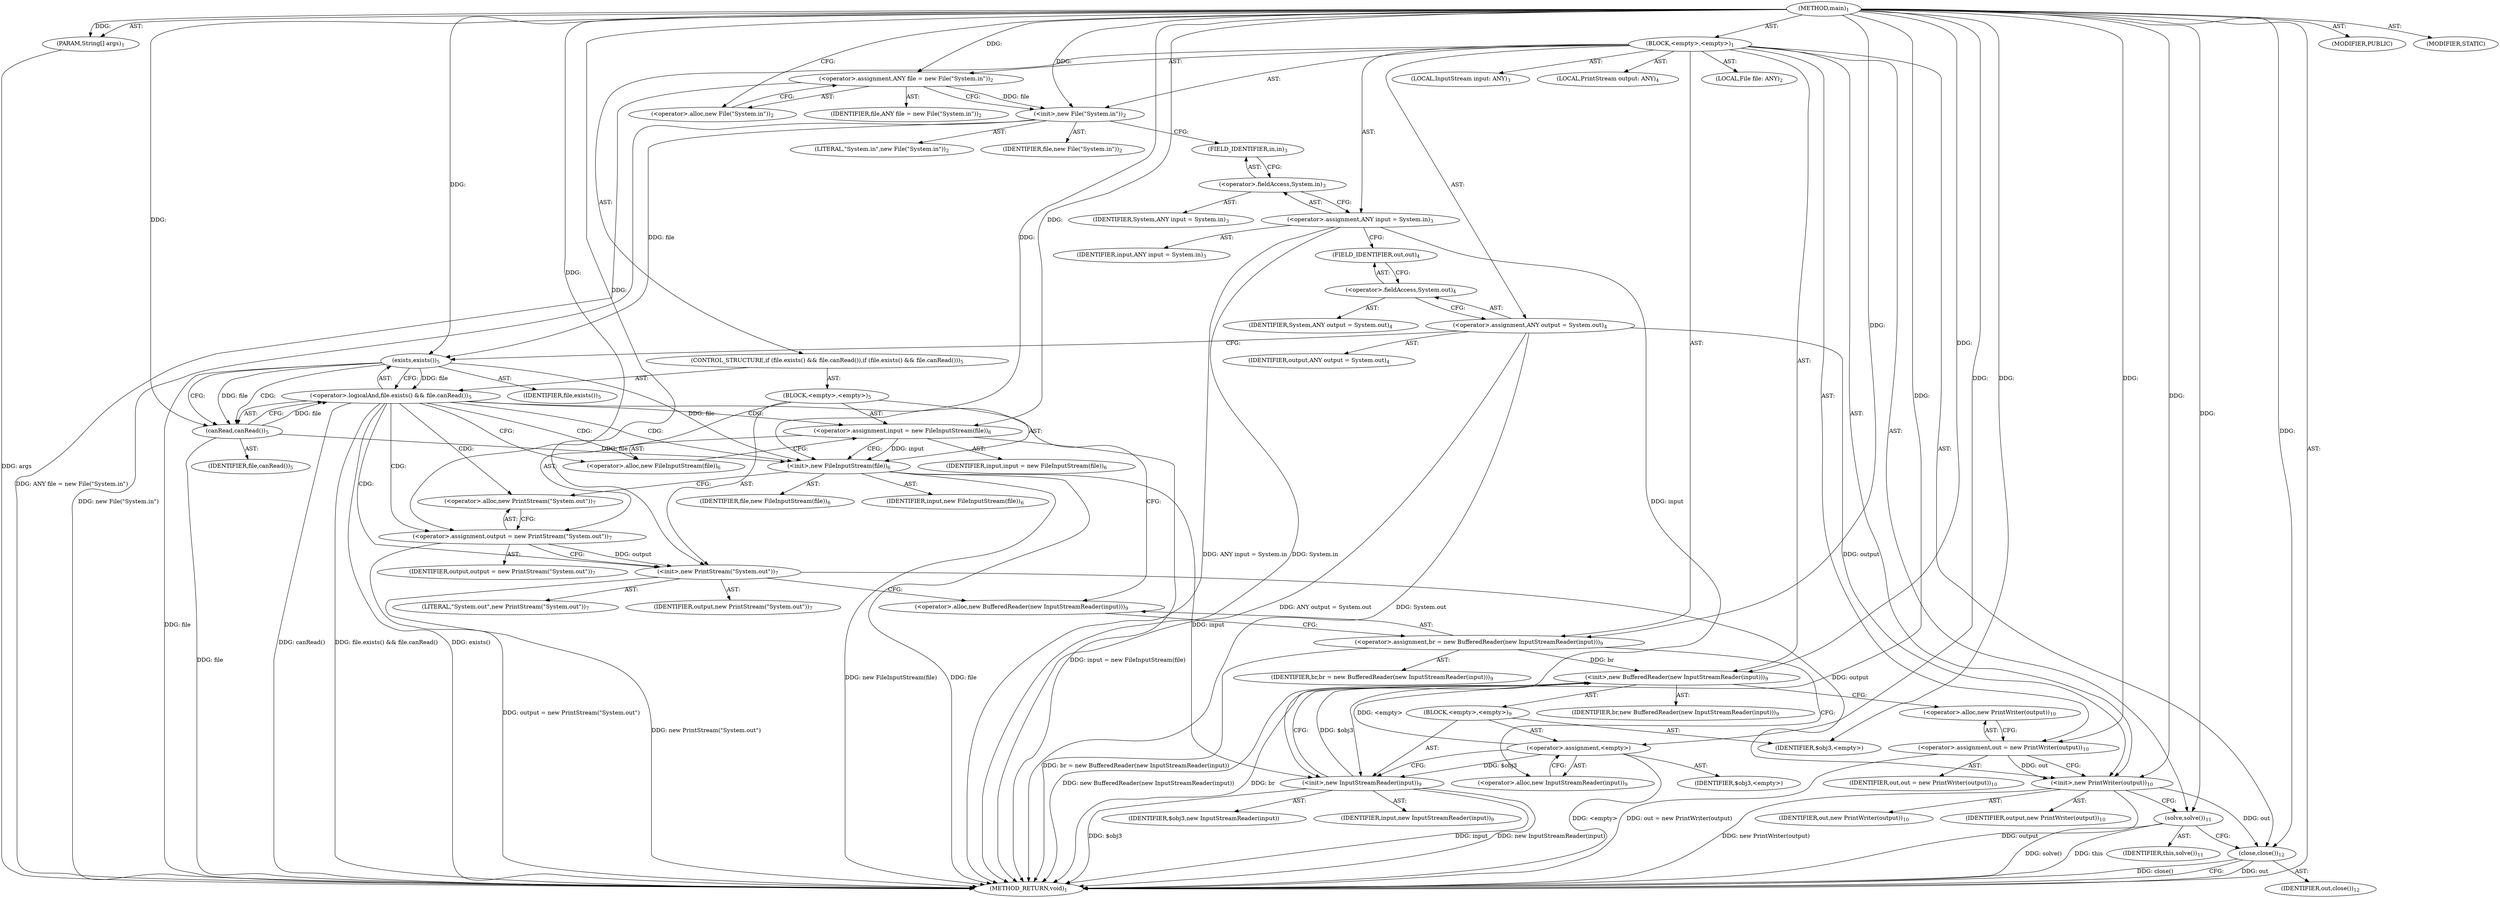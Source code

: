 digraph "main" {  
"23" [label = <(METHOD,main)<SUB>1</SUB>> ]
"24" [label = <(PARAM,String[] args)<SUB>1</SUB>> ]
"25" [label = <(BLOCK,&lt;empty&gt;,&lt;empty&gt;)<SUB>1</SUB>> ]
"4" [label = <(LOCAL,File file: ANY)<SUB>2</SUB>> ]
"26" [label = <(&lt;operator&gt;.assignment,ANY file = new File(&quot;System.in&quot;))<SUB>2</SUB>> ]
"27" [label = <(IDENTIFIER,file,ANY file = new File(&quot;System.in&quot;))<SUB>2</SUB>> ]
"28" [label = <(&lt;operator&gt;.alloc,new File(&quot;System.in&quot;))<SUB>2</SUB>> ]
"29" [label = <(&lt;init&gt;,new File(&quot;System.in&quot;))<SUB>2</SUB>> ]
"3" [label = <(IDENTIFIER,file,new File(&quot;System.in&quot;))<SUB>2</SUB>> ]
"30" [label = <(LITERAL,&quot;System.in&quot;,new File(&quot;System.in&quot;))<SUB>2</SUB>> ]
"6" [label = <(LOCAL,InputStream input: ANY)<SUB>3</SUB>> ]
"31" [label = <(&lt;operator&gt;.assignment,ANY input = System.in)<SUB>3</SUB>> ]
"32" [label = <(IDENTIFIER,input,ANY input = System.in)<SUB>3</SUB>> ]
"33" [label = <(&lt;operator&gt;.fieldAccess,System.in)<SUB>3</SUB>> ]
"34" [label = <(IDENTIFIER,System,ANY input = System.in)<SUB>3</SUB>> ]
"35" [label = <(FIELD_IDENTIFIER,in,in)<SUB>3</SUB>> ]
"8" [label = <(LOCAL,PrintStream output: ANY)<SUB>4</SUB>> ]
"36" [label = <(&lt;operator&gt;.assignment,ANY output = System.out)<SUB>4</SUB>> ]
"37" [label = <(IDENTIFIER,output,ANY output = System.out)<SUB>4</SUB>> ]
"38" [label = <(&lt;operator&gt;.fieldAccess,System.out)<SUB>4</SUB>> ]
"39" [label = <(IDENTIFIER,System,ANY output = System.out)<SUB>4</SUB>> ]
"40" [label = <(FIELD_IDENTIFIER,out,out)<SUB>4</SUB>> ]
"41" [label = <(CONTROL_STRUCTURE,if (file.exists() &amp;&amp; file.canRead()),if (file.exists() &amp;&amp; file.canRead()))<SUB>5</SUB>> ]
"42" [label = <(&lt;operator&gt;.logicalAnd,file.exists() &amp;&amp; file.canRead())<SUB>5</SUB>> ]
"43" [label = <(exists,exists())<SUB>5</SUB>> ]
"44" [label = <(IDENTIFIER,file,exists())<SUB>5</SUB>> ]
"45" [label = <(canRead,canRead())<SUB>5</SUB>> ]
"46" [label = <(IDENTIFIER,file,canRead())<SUB>5</SUB>> ]
"47" [label = <(BLOCK,&lt;empty&gt;,&lt;empty&gt;)<SUB>5</SUB>> ]
"48" [label = <(&lt;operator&gt;.assignment,input = new FileInputStream(file))<SUB>6</SUB>> ]
"49" [label = <(IDENTIFIER,input,input = new FileInputStream(file))<SUB>6</SUB>> ]
"50" [label = <(&lt;operator&gt;.alloc,new FileInputStream(file))<SUB>6</SUB>> ]
"51" [label = <(&lt;init&gt;,new FileInputStream(file))<SUB>6</SUB>> ]
"5" [label = <(IDENTIFIER,input,new FileInputStream(file))<SUB>6</SUB>> ]
"52" [label = <(IDENTIFIER,file,new FileInputStream(file))<SUB>6</SUB>> ]
"53" [label = <(&lt;operator&gt;.assignment,output = new PrintStream(&quot;System.out&quot;))<SUB>7</SUB>> ]
"54" [label = <(IDENTIFIER,output,output = new PrintStream(&quot;System.out&quot;))<SUB>7</SUB>> ]
"55" [label = <(&lt;operator&gt;.alloc,new PrintStream(&quot;System.out&quot;))<SUB>7</SUB>> ]
"56" [label = <(&lt;init&gt;,new PrintStream(&quot;System.out&quot;))<SUB>7</SUB>> ]
"7" [label = <(IDENTIFIER,output,new PrintStream(&quot;System.out&quot;))<SUB>7</SUB>> ]
"57" [label = <(LITERAL,&quot;System.out&quot;,new PrintStream(&quot;System.out&quot;))<SUB>7</SUB>> ]
"58" [label = <(&lt;operator&gt;.assignment,br = new BufferedReader(new InputStreamReader(input)))<SUB>9</SUB>> ]
"59" [label = <(IDENTIFIER,br,br = new BufferedReader(new InputStreamReader(input)))<SUB>9</SUB>> ]
"60" [label = <(&lt;operator&gt;.alloc,new BufferedReader(new InputStreamReader(input)))<SUB>9</SUB>> ]
"61" [label = <(&lt;init&gt;,new BufferedReader(new InputStreamReader(input)))<SUB>9</SUB>> ]
"62" [label = <(IDENTIFIER,br,new BufferedReader(new InputStreamReader(input)))<SUB>9</SUB>> ]
"63" [label = <(BLOCK,&lt;empty&gt;,&lt;empty&gt;)<SUB>9</SUB>> ]
"64" [label = <(&lt;operator&gt;.assignment,&lt;empty&gt;)> ]
"65" [label = <(IDENTIFIER,$obj3,&lt;empty&gt;)> ]
"66" [label = <(&lt;operator&gt;.alloc,new InputStreamReader(input))<SUB>9</SUB>> ]
"67" [label = <(&lt;init&gt;,new InputStreamReader(input))<SUB>9</SUB>> ]
"68" [label = <(IDENTIFIER,$obj3,new InputStreamReader(input))> ]
"69" [label = <(IDENTIFIER,input,new InputStreamReader(input))<SUB>9</SUB>> ]
"70" [label = <(IDENTIFIER,$obj3,&lt;empty&gt;)> ]
"71" [label = <(&lt;operator&gt;.assignment,out = new PrintWriter(output))<SUB>10</SUB>> ]
"72" [label = <(IDENTIFIER,out,out = new PrintWriter(output))<SUB>10</SUB>> ]
"73" [label = <(&lt;operator&gt;.alloc,new PrintWriter(output))<SUB>10</SUB>> ]
"74" [label = <(&lt;init&gt;,new PrintWriter(output))<SUB>10</SUB>> ]
"75" [label = <(IDENTIFIER,out,new PrintWriter(output))<SUB>10</SUB>> ]
"76" [label = <(IDENTIFIER,output,new PrintWriter(output))<SUB>10</SUB>> ]
"77" [label = <(solve,solve())<SUB>11</SUB>> ]
"78" [label = <(IDENTIFIER,this,solve())<SUB>11</SUB>> ]
"79" [label = <(close,close())<SUB>12</SUB>> ]
"80" [label = <(IDENTIFIER,out,close())<SUB>12</SUB>> ]
"81" [label = <(MODIFIER,PUBLIC)> ]
"82" [label = <(MODIFIER,STATIC)> ]
"83" [label = <(METHOD_RETURN,void)<SUB>1</SUB>> ]
  "23" -> "24"  [ label = "AST: "] 
  "23" -> "25"  [ label = "AST: "] 
  "23" -> "81"  [ label = "AST: "] 
  "23" -> "82"  [ label = "AST: "] 
  "23" -> "83"  [ label = "AST: "] 
  "25" -> "4"  [ label = "AST: "] 
  "25" -> "26"  [ label = "AST: "] 
  "25" -> "29"  [ label = "AST: "] 
  "25" -> "6"  [ label = "AST: "] 
  "25" -> "31"  [ label = "AST: "] 
  "25" -> "8"  [ label = "AST: "] 
  "25" -> "36"  [ label = "AST: "] 
  "25" -> "41"  [ label = "AST: "] 
  "25" -> "58"  [ label = "AST: "] 
  "25" -> "61"  [ label = "AST: "] 
  "25" -> "71"  [ label = "AST: "] 
  "25" -> "74"  [ label = "AST: "] 
  "25" -> "77"  [ label = "AST: "] 
  "25" -> "79"  [ label = "AST: "] 
  "26" -> "27"  [ label = "AST: "] 
  "26" -> "28"  [ label = "AST: "] 
  "29" -> "3"  [ label = "AST: "] 
  "29" -> "30"  [ label = "AST: "] 
  "31" -> "32"  [ label = "AST: "] 
  "31" -> "33"  [ label = "AST: "] 
  "33" -> "34"  [ label = "AST: "] 
  "33" -> "35"  [ label = "AST: "] 
  "36" -> "37"  [ label = "AST: "] 
  "36" -> "38"  [ label = "AST: "] 
  "38" -> "39"  [ label = "AST: "] 
  "38" -> "40"  [ label = "AST: "] 
  "41" -> "42"  [ label = "AST: "] 
  "41" -> "47"  [ label = "AST: "] 
  "42" -> "43"  [ label = "AST: "] 
  "42" -> "45"  [ label = "AST: "] 
  "43" -> "44"  [ label = "AST: "] 
  "45" -> "46"  [ label = "AST: "] 
  "47" -> "48"  [ label = "AST: "] 
  "47" -> "51"  [ label = "AST: "] 
  "47" -> "53"  [ label = "AST: "] 
  "47" -> "56"  [ label = "AST: "] 
  "48" -> "49"  [ label = "AST: "] 
  "48" -> "50"  [ label = "AST: "] 
  "51" -> "5"  [ label = "AST: "] 
  "51" -> "52"  [ label = "AST: "] 
  "53" -> "54"  [ label = "AST: "] 
  "53" -> "55"  [ label = "AST: "] 
  "56" -> "7"  [ label = "AST: "] 
  "56" -> "57"  [ label = "AST: "] 
  "58" -> "59"  [ label = "AST: "] 
  "58" -> "60"  [ label = "AST: "] 
  "61" -> "62"  [ label = "AST: "] 
  "61" -> "63"  [ label = "AST: "] 
  "63" -> "64"  [ label = "AST: "] 
  "63" -> "67"  [ label = "AST: "] 
  "63" -> "70"  [ label = "AST: "] 
  "64" -> "65"  [ label = "AST: "] 
  "64" -> "66"  [ label = "AST: "] 
  "67" -> "68"  [ label = "AST: "] 
  "67" -> "69"  [ label = "AST: "] 
  "71" -> "72"  [ label = "AST: "] 
  "71" -> "73"  [ label = "AST: "] 
  "74" -> "75"  [ label = "AST: "] 
  "74" -> "76"  [ label = "AST: "] 
  "77" -> "78"  [ label = "AST: "] 
  "79" -> "80"  [ label = "AST: "] 
  "26" -> "29"  [ label = "CFG: "] 
  "29" -> "35"  [ label = "CFG: "] 
  "31" -> "40"  [ label = "CFG: "] 
  "36" -> "43"  [ label = "CFG: "] 
  "58" -> "66"  [ label = "CFG: "] 
  "61" -> "73"  [ label = "CFG: "] 
  "71" -> "74"  [ label = "CFG: "] 
  "74" -> "77"  [ label = "CFG: "] 
  "77" -> "79"  [ label = "CFG: "] 
  "79" -> "83"  [ label = "CFG: "] 
  "28" -> "26"  [ label = "CFG: "] 
  "33" -> "31"  [ label = "CFG: "] 
  "38" -> "36"  [ label = "CFG: "] 
  "42" -> "50"  [ label = "CFG: "] 
  "42" -> "60"  [ label = "CFG: "] 
  "60" -> "58"  [ label = "CFG: "] 
  "73" -> "71"  [ label = "CFG: "] 
  "35" -> "33"  [ label = "CFG: "] 
  "40" -> "38"  [ label = "CFG: "] 
  "43" -> "42"  [ label = "CFG: "] 
  "43" -> "45"  [ label = "CFG: "] 
  "45" -> "42"  [ label = "CFG: "] 
  "48" -> "51"  [ label = "CFG: "] 
  "51" -> "55"  [ label = "CFG: "] 
  "53" -> "56"  [ label = "CFG: "] 
  "56" -> "60"  [ label = "CFG: "] 
  "64" -> "67"  [ label = "CFG: "] 
  "67" -> "61"  [ label = "CFG: "] 
  "50" -> "48"  [ label = "CFG: "] 
  "55" -> "53"  [ label = "CFG: "] 
  "66" -> "64"  [ label = "CFG: "] 
  "23" -> "28"  [ label = "CFG: "] 
  "24" -> "83"  [ label = "DDG: args"] 
  "26" -> "83"  [ label = "DDG: ANY file = new File(&quot;System.in&quot;)"] 
  "29" -> "83"  [ label = "DDG: new File(&quot;System.in&quot;)"] 
  "31" -> "83"  [ label = "DDG: System.in"] 
  "31" -> "83"  [ label = "DDG: ANY input = System.in"] 
  "36" -> "83"  [ label = "DDG: System.out"] 
  "36" -> "83"  [ label = "DDG: ANY output = System.out"] 
  "43" -> "83"  [ label = "DDG: file"] 
  "42" -> "83"  [ label = "DDG: exists()"] 
  "45" -> "83"  [ label = "DDG: file"] 
  "42" -> "83"  [ label = "DDG: canRead()"] 
  "42" -> "83"  [ label = "DDG: file.exists() &amp;&amp; file.canRead()"] 
  "48" -> "83"  [ label = "DDG: input = new FileInputStream(file)"] 
  "51" -> "83"  [ label = "DDG: file"] 
  "51" -> "83"  [ label = "DDG: new FileInputStream(file)"] 
  "53" -> "83"  [ label = "DDG: output = new PrintStream(&quot;System.out&quot;)"] 
  "56" -> "83"  [ label = "DDG: new PrintStream(&quot;System.out&quot;)"] 
  "58" -> "83"  [ label = "DDG: br = new BufferedReader(new InputStreamReader(input))"] 
  "61" -> "83"  [ label = "DDG: br"] 
  "64" -> "83"  [ label = "DDG: &lt;empty&gt;"] 
  "67" -> "83"  [ label = "DDG: $obj3"] 
  "67" -> "83"  [ label = "DDG: input"] 
  "67" -> "83"  [ label = "DDG: new InputStreamReader(input)"] 
  "61" -> "83"  [ label = "DDG: new BufferedReader(new InputStreamReader(input))"] 
  "71" -> "83"  [ label = "DDG: out = new PrintWriter(output)"] 
  "74" -> "83"  [ label = "DDG: output"] 
  "74" -> "83"  [ label = "DDG: new PrintWriter(output)"] 
  "77" -> "83"  [ label = "DDG: solve()"] 
  "79" -> "83"  [ label = "DDG: out"] 
  "79" -> "83"  [ label = "DDG: close()"] 
  "77" -> "83"  [ label = "DDG: this"] 
  "23" -> "24"  [ label = "DDG: "] 
  "23" -> "26"  [ label = "DDG: "] 
  "23" -> "58"  [ label = "DDG: "] 
  "23" -> "71"  [ label = "DDG: "] 
  "26" -> "29"  [ label = "DDG: file"] 
  "23" -> "29"  [ label = "DDG: "] 
  "58" -> "61"  [ label = "DDG: br"] 
  "23" -> "61"  [ label = "DDG: "] 
  "64" -> "61"  [ label = "DDG: &lt;empty&gt;"] 
  "67" -> "61"  [ label = "DDG: $obj3"] 
  "71" -> "74"  [ label = "DDG: out"] 
  "23" -> "74"  [ label = "DDG: "] 
  "36" -> "74"  [ label = "DDG: output"] 
  "56" -> "74"  [ label = "DDG: output"] 
  "23" -> "77"  [ label = "DDG: "] 
  "74" -> "79"  [ label = "DDG: out"] 
  "23" -> "79"  [ label = "DDG: "] 
  "43" -> "42"  [ label = "DDG: file"] 
  "45" -> "42"  [ label = "DDG: file"] 
  "23" -> "48"  [ label = "DDG: "] 
  "23" -> "53"  [ label = "DDG: "] 
  "23" -> "64"  [ label = "DDG: "] 
  "23" -> "70"  [ label = "DDG: "] 
  "29" -> "43"  [ label = "DDG: file"] 
  "23" -> "43"  [ label = "DDG: "] 
  "43" -> "45"  [ label = "DDG: file"] 
  "23" -> "45"  [ label = "DDG: "] 
  "48" -> "51"  [ label = "DDG: input"] 
  "23" -> "51"  [ label = "DDG: "] 
  "43" -> "51"  [ label = "DDG: file"] 
  "45" -> "51"  [ label = "DDG: file"] 
  "53" -> "56"  [ label = "DDG: output"] 
  "23" -> "56"  [ label = "DDG: "] 
  "64" -> "67"  [ label = "DDG: $obj3"] 
  "23" -> "67"  [ label = "DDG: "] 
  "31" -> "67"  [ label = "DDG: input"] 
  "51" -> "67"  [ label = "DDG: input"] 
  "42" -> "48"  [ label = "CDG: "] 
  "42" -> "50"  [ label = "CDG: "] 
  "42" -> "51"  [ label = "CDG: "] 
  "42" -> "55"  [ label = "CDG: "] 
  "42" -> "53"  [ label = "CDG: "] 
  "42" -> "56"  [ label = "CDG: "] 
  "43" -> "45"  [ label = "CDG: "] 
}
